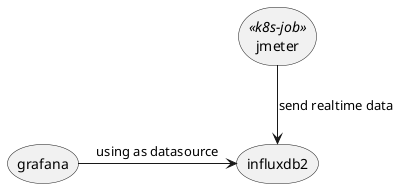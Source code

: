 @startuml flow
storage "jmeter" <<k8s-job>> as J
storage "influxdb2" as I
storage "grafana" as G

J --> I : send realtime data
G -> I : using as datasource
@enduml